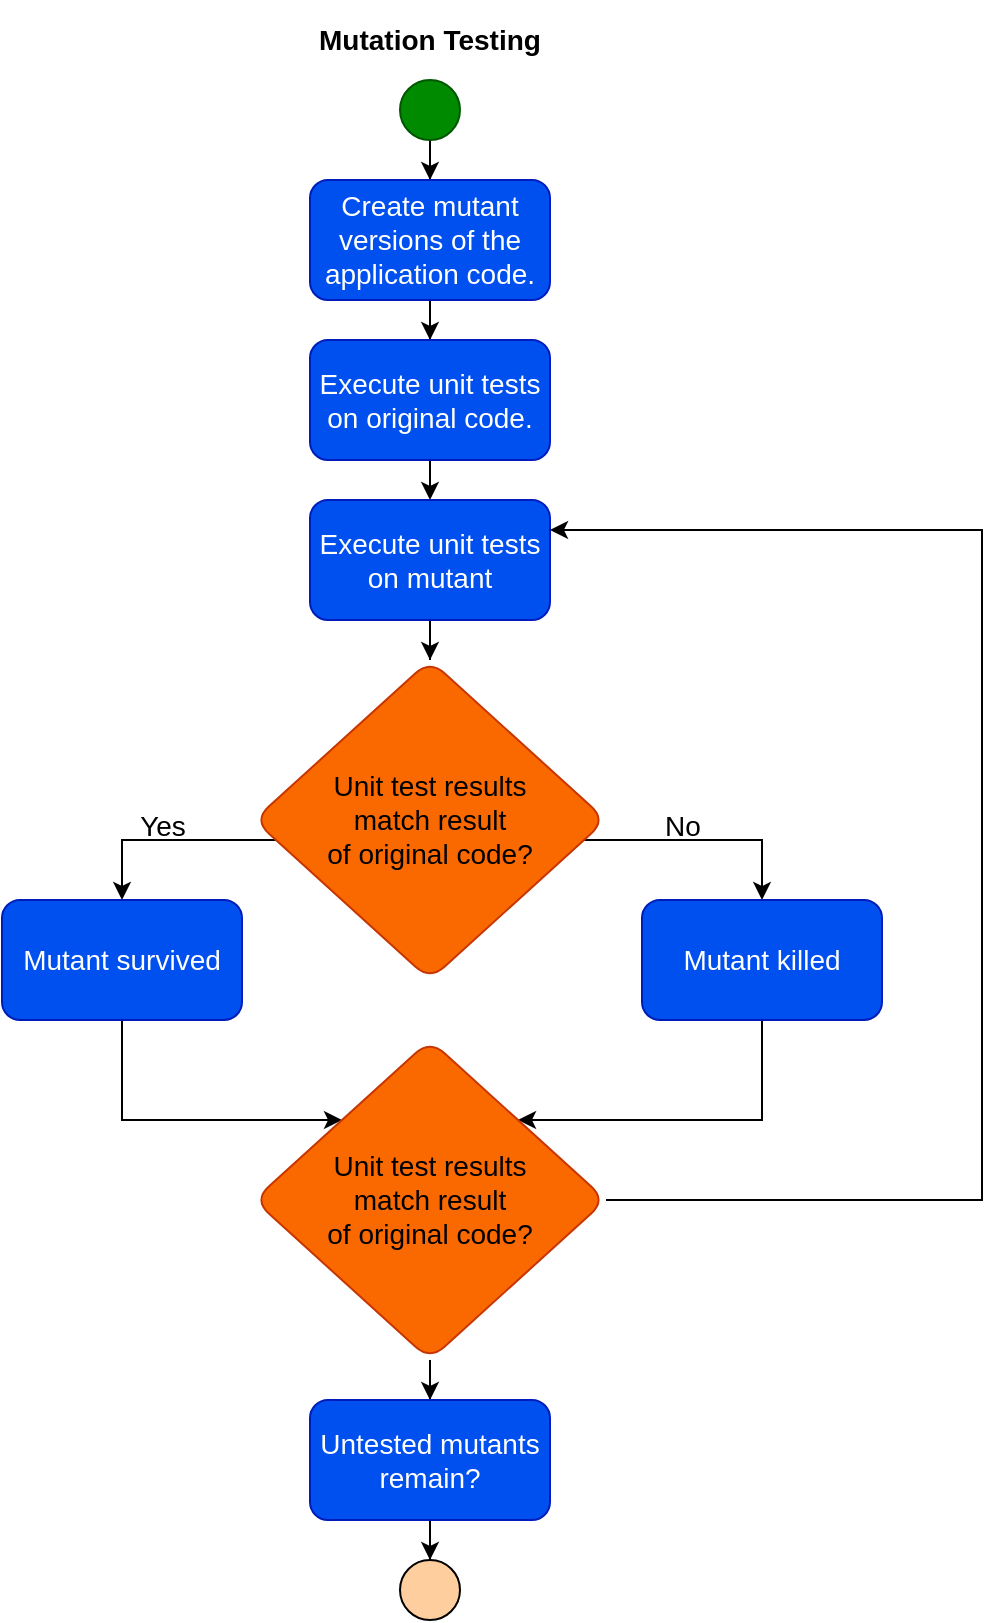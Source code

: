 <mxfile version="22.1.4" type="github">
  <diagram name="Page-1" id="AIKU2oJyID1Ob73M_T7Q">
    <mxGraphModel dx="1370" dy="766" grid="1" gridSize="10" guides="1" tooltips="1" connect="1" arrows="1" fold="1" page="1" pageScale="1" pageWidth="827" pageHeight="1169" math="0" shadow="0">
      <root>
        <mxCell id="0" />
        <mxCell id="1" parent="0" />
        <mxCell id="fdVD_ACXHFrnzcHiu9vB-1" value="&lt;h2 style=&quot;font-size: 14px;&quot;&gt;Mutation Testing&lt;/h2&gt;" style="text;html=1;strokeColor=none;fillColor=none;align=center;verticalAlign=middle;whiteSpace=wrap;rounded=0;fontSize=14;" vertex="1" parent="1">
          <mxGeometry x="326" y="20" width="176" height="40" as="geometry" />
        </mxCell>
        <mxCell id="fdVD_ACXHFrnzcHiu9vB-6" value="" style="edgeStyle=orthogonalEdgeStyle;rounded=0;orthogonalLoop=1;jettySize=auto;html=1;fontSize=14;" edge="1" parent="1" source="fdVD_ACXHFrnzcHiu9vB-2" target="fdVD_ACXHFrnzcHiu9vB-5">
          <mxGeometry relative="1" as="geometry" />
        </mxCell>
        <mxCell id="fdVD_ACXHFrnzcHiu9vB-2" value="" style="ellipse;whiteSpace=wrap;html=1;aspect=fixed;fillColor=#008a00;fontColor=#ffffff;strokeColor=#005700;fontSize=14;" vertex="1" parent="1">
          <mxGeometry x="399" y="60" width="30" height="30" as="geometry" />
        </mxCell>
        <mxCell id="fdVD_ACXHFrnzcHiu9vB-8" value="" style="edgeStyle=orthogonalEdgeStyle;rounded=0;orthogonalLoop=1;jettySize=auto;html=1;fontSize=14;" edge="1" parent="1" source="fdVD_ACXHFrnzcHiu9vB-5" target="fdVD_ACXHFrnzcHiu9vB-7">
          <mxGeometry relative="1" as="geometry" />
        </mxCell>
        <mxCell id="fdVD_ACXHFrnzcHiu9vB-5" value="Create mutant versions of the application code." style="rounded=1;whiteSpace=wrap;html=1;fillColor=#0050ef;strokeColor=#001DBC;fontColor=#ffffff;fontSize=14;" vertex="1" parent="1">
          <mxGeometry x="354" y="110" width="120" height="60" as="geometry" />
        </mxCell>
        <mxCell id="fdVD_ACXHFrnzcHiu9vB-15" style="edgeStyle=orthogonalEdgeStyle;rounded=0;orthogonalLoop=1;jettySize=auto;html=1;exitX=0.5;exitY=1;exitDx=0;exitDy=0;entryX=0.5;entryY=0;entryDx=0;entryDy=0;fontSize=14;" edge="1" parent="1" source="fdVD_ACXHFrnzcHiu9vB-7" target="fdVD_ACXHFrnzcHiu9vB-11">
          <mxGeometry relative="1" as="geometry" />
        </mxCell>
        <mxCell id="fdVD_ACXHFrnzcHiu9vB-7" value="Execute unit tests on original code." style="rounded=1;whiteSpace=wrap;html=1;fillColor=#0050ef;strokeColor=#001DBC;fontColor=#ffffff;fontSize=14;" vertex="1" parent="1">
          <mxGeometry x="354" y="190" width="120" height="60" as="geometry" />
        </mxCell>
        <mxCell id="fdVD_ACXHFrnzcHiu9vB-14" value="" style="edgeStyle=orthogonalEdgeStyle;rounded=0;orthogonalLoop=1;jettySize=auto;html=1;fontSize=14;" edge="1" parent="1" source="fdVD_ACXHFrnzcHiu9vB-11" target="fdVD_ACXHFrnzcHiu9vB-13">
          <mxGeometry relative="1" as="geometry" />
        </mxCell>
        <mxCell id="fdVD_ACXHFrnzcHiu9vB-11" value="Execute unit tests on mutant" style="rounded=1;whiteSpace=wrap;html=1;fillColor=#0050ef;strokeColor=#001DBC;fontColor=#ffffff;fontSize=14;" vertex="1" parent="1">
          <mxGeometry x="354" y="270" width="120" height="60" as="geometry" />
        </mxCell>
        <mxCell id="fdVD_ACXHFrnzcHiu9vB-17" value="" style="edgeStyle=orthogonalEdgeStyle;rounded=0;orthogonalLoop=1;jettySize=auto;html=1;fontSize=14;" edge="1" parent="1" source="fdVD_ACXHFrnzcHiu9vB-13" target="fdVD_ACXHFrnzcHiu9vB-16">
          <mxGeometry relative="1" as="geometry">
            <Array as="points">
              <mxPoint x="580" y="440" />
            </Array>
          </mxGeometry>
        </mxCell>
        <mxCell id="fdVD_ACXHFrnzcHiu9vB-19" value="" style="edgeStyle=orthogonalEdgeStyle;rounded=0;orthogonalLoop=1;jettySize=auto;html=1;fontSize=14;" edge="1" parent="1" source="fdVD_ACXHFrnzcHiu9vB-13" target="fdVD_ACXHFrnzcHiu9vB-18">
          <mxGeometry relative="1" as="geometry">
            <Array as="points">
              <mxPoint x="260" y="440" />
            </Array>
          </mxGeometry>
        </mxCell>
        <mxCell id="fdVD_ACXHFrnzcHiu9vB-13" value="Unit test results &lt;br style=&quot;font-size: 14px;&quot;&gt;match result &lt;br style=&quot;font-size: 14px;&quot;&gt;of original code?" style="rhombus;whiteSpace=wrap;html=1;fillColor=#fa6800;strokeColor=#C73500;fontColor=#000000;rounded=1;fontSize=14;" vertex="1" parent="1">
          <mxGeometry x="326" y="350" width="176" height="160" as="geometry" />
        </mxCell>
        <mxCell id="fdVD_ACXHFrnzcHiu9vB-32" style="edgeStyle=orthogonalEdgeStyle;rounded=0;orthogonalLoop=1;jettySize=auto;html=1;exitX=0.5;exitY=1;exitDx=0;exitDy=0;fontSize=14;" edge="1" parent="1" source="fdVD_ACXHFrnzcHiu9vB-16" target="fdVD_ACXHFrnzcHiu9vB-22">
          <mxGeometry relative="1" as="geometry">
            <Array as="points">
              <mxPoint x="580" y="580" />
            </Array>
          </mxGeometry>
        </mxCell>
        <mxCell id="fdVD_ACXHFrnzcHiu9vB-16" value="Mutant killed" style="rounded=1;whiteSpace=wrap;html=1;fillColor=#0050ef;strokeColor=#001DBC;fontColor=#ffffff;fontSize=14;" vertex="1" parent="1">
          <mxGeometry x="520" y="470" width="120" height="60" as="geometry" />
        </mxCell>
        <mxCell id="fdVD_ACXHFrnzcHiu9vB-33" style="edgeStyle=orthogonalEdgeStyle;rounded=0;orthogonalLoop=1;jettySize=auto;html=1;exitX=0.5;exitY=1;exitDx=0;exitDy=0;fontSize=14;" edge="1" parent="1" source="fdVD_ACXHFrnzcHiu9vB-18" target="fdVD_ACXHFrnzcHiu9vB-22">
          <mxGeometry relative="1" as="geometry">
            <Array as="points">
              <mxPoint x="260" y="580" />
            </Array>
          </mxGeometry>
        </mxCell>
        <mxCell id="fdVD_ACXHFrnzcHiu9vB-18" value="Mutant survived" style="rounded=1;whiteSpace=wrap;html=1;fillColor=#0050ef;strokeColor=#001DBC;fontColor=#ffffff;fontSize=14;" vertex="1" parent="1">
          <mxGeometry x="200" y="470" width="120" height="60" as="geometry" />
        </mxCell>
        <mxCell id="fdVD_ACXHFrnzcHiu9vB-25" value="" style="edgeStyle=orthogonalEdgeStyle;rounded=0;orthogonalLoop=1;jettySize=auto;html=1;fontSize=14;" edge="1" parent="1" source="fdVD_ACXHFrnzcHiu9vB-22" target="fdVD_ACXHFrnzcHiu9vB-24">
          <mxGeometry relative="1" as="geometry" />
        </mxCell>
        <mxCell id="fdVD_ACXHFrnzcHiu9vB-34" style="edgeStyle=orthogonalEdgeStyle;rounded=0;orthogonalLoop=1;jettySize=auto;html=1;entryX=1;entryY=0.25;entryDx=0;entryDy=0;exitX=1;exitY=0.5;exitDx=0;exitDy=0;fontSize=14;" edge="1" parent="1" source="fdVD_ACXHFrnzcHiu9vB-22" target="fdVD_ACXHFrnzcHiu9vB-11">
          <mxGeometry relative="1" as="geometry">
            <mxPoint x="700" y="239" as="targetPoint" />
            <mxPoint x="640" y="780" as="sourcePoint" />
            <Array as="points">
              <mxPoint x="690" y="620" />
              <mxPoint x="690" y="285" />
            </Array>
          </mxGeometry>
        </mxCell>
        <mxCell id="fdVD_ACXHFrnzcHiu9vB-22" value="Unit test results &lt;br style=&quot;font-size: 14px;&quot;&gt;match result &lt;br style=&quot;font-size: 14px;&quot;&gt;of original code?" style="rhombus;whiteSpace=wrap;html=1;fillColor=#fa6800;strokeColor=#C73500;fontColor=#000000;rounded=1;fontSize=14;" vertex="1" parent="1">
          <mxGeometry x="326" y="540" width="176" height="160" as="geometry" />
        </mxCell>
        <mxCell id="fdVD_ACXHFrnzcHiu9vB-31" style="edgeStyle=orthogonalEdgeStyle;rounded=0;orthogonalLoop=1;jettySize=auto;html=1;exitX=0.5;exitY=1;exitDx=0;exitDy=0;fontSize=14;" edge="1" parent="1" source="fdVD_ACXHFrnzcHiu9vB-24" target="fdVD_ACXHFrnzcHiu9vB-29">
          <mxGeometry relative="1" as="geometry" />
        </mxCell>
        <mxCell id="fdVD_ACXHFrnzcHiu9vB-24" value="Untested mutants remain?" style="rounded=1;whiteSpace=wrap;html=1;fillColor=#0050ef;strokeColor=#001DBC;fontColor=#ffffff;fontSize=14;" vertex="1" parent="1">
          <mxGeometry x="354" y="720" width="120" height="60" as="geometry" />
        </mxCell>
        <mxCell id="fdVD_ACXHFrnzcHiu9vB-29" value="" style="ellipse;whiteSpace=wrap;html=1;aspect=fixed;fontSize=14;fillColor=#FFCE9F;" vertex="1" parent="1">
          <mxGeometry x="399" y="800" width="30" height="30" as="geometry" />
        </mxCell>
        <mxCell id="fdVD_ACXHFrnzcHiu9vB-36" value="Yes" style="text;html=1;align=center;verticalAlign=middle;resizable=0;points=[];autosize=1;strokeColor=none;fillColor=none;fontSize=14;" vertex="1" parent="1">
          <mxGeometry x="255" y="418" width="50" height="30" as="geometry" />
        </mxCell>
        <mxCell id="fdVD_ACXHFrnzcHiu9vB-38" value="No" style="text;html=1;align=center;verticalAlign=middle;resizable=0;points=[];autosize=1;strokeColor=none;fillColor=none;fontSize=14;" vertex="1" parent="1">
          <mxGeometry x="520" y="418" width="40" height="30" as="geometry" />
        </mxCell>
      </root>
    </mxGraphModel>
  </diagram>
</mxfile>

